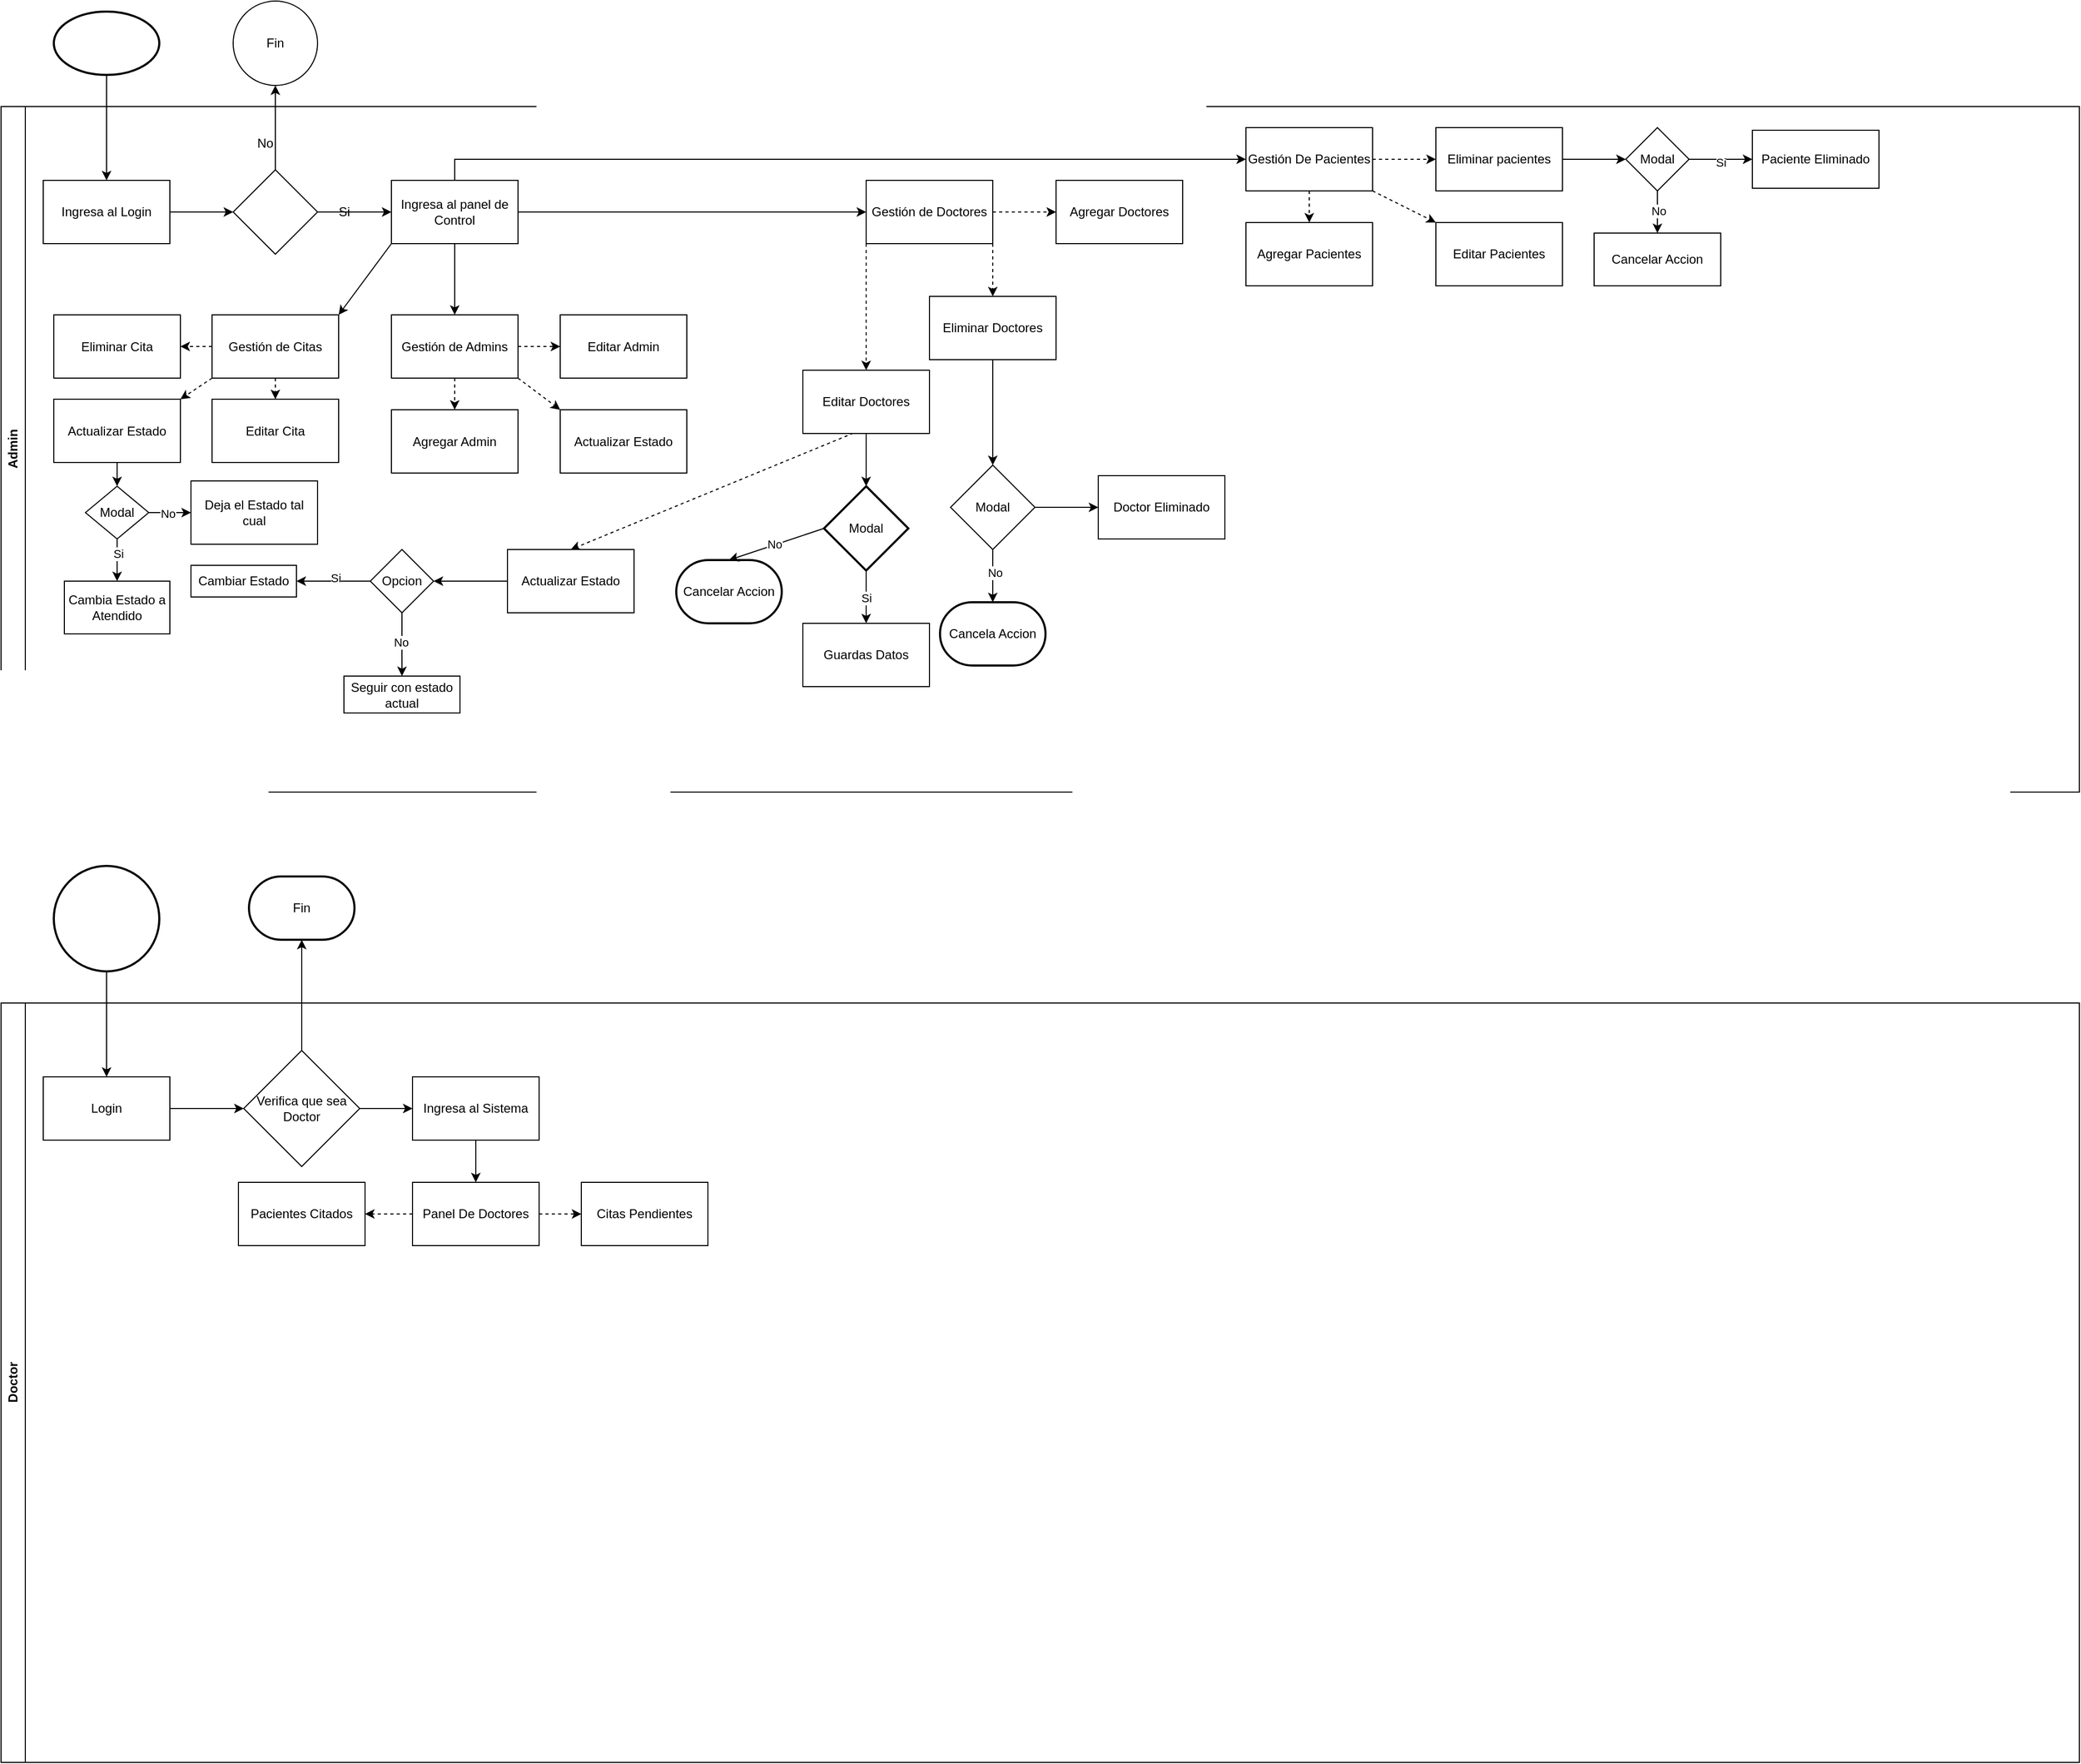 <mxfile version="24.8.8">
  <diagram id="C5RBs43oDa-KdzZeNtuy" name="Page-1">
    <mxGraphModel dx="1393" dy="728" grid="1" gridSize="10" guides="1" tooltips="1" connect="1" arrows="1" fold="1" page="1" pageScale="1" pageWidth="1600" pageHeight="900" math="0" shadow="0">
      <root>
        <mxCell id="WIyWlLk6GJQsqaUBKTNV-0" />
        <mxCell id="WIyWlLk6GJQsqaUBKTNV-1" parent="WIyWlLk6GJQsqaUBKTNV-0" />
        <mxCell id="ccXL9rLVVRJ975ft9sJH-2" style="edgeStyle=orthogonalEdgeStyle;rounded=0;orthogonalLoop=1;jettySize=auto;html=1;exitX=0.5;exitY=1;exitDx=0;exitDy=0;exitPerimeter=0;" edge="1" parent="WIyWlLk6GJQsqaUBKTNV-1" source="ccXL9rLVVRJ975ft9sJH-16" target="ccXL9rLVVRJ975ft9sJH-0">
          <mxGeometry relative="1" as="geometry">
            <mxPoint x="150" y="130" as="sourcePoint" />
          </mxGeometry>
        </mxCell>
        <mxCell id="ccXL9rLVVRJ975ft9sJH-7" style="edgeStyle=orthogonalEdgeStyle;rounded=0;orthogonalLoop=1;jettySize=auto;html=1;exitX=0.5;exitY=0;exitDx=0;exitDy=0;entryX=0.5;entryY=1;entryDx=0;entryDy=0;" edge="1" parent="WIyWlLk6GJQsqaUBKTNV-1" source="ccXL9rLVVRJ975ft9sJH-1" target="ccXL9rLVVRJ975ft9sJH-6">
          <mxGeometry relative="1" as="geometry" />
        </mxCell>
        <mxCell id="ccXL9rLVVRJ975ft9sJH-6" value="Fin" style="ellipse;whiteSpace=wrap;html=1;aspect=fixed;" vertex="1" parent="WIyWlLk6GJQsqaUBKTNV-1">
          <mxGeometry x="270" y="10" width="80" height="80" as="geometry" />
        </mxCell>
        <mxCell id="ccXL9rLVVRJ975ft9sJH-14" value="Admin" style="swimlane;horizontal=0;whiteSpace=wrap;html=1;" vertex="1" parent="WIyWlLk6GJQsqaUBKTNV-1">
          <mxGeometry x="50" y="110" width="1970" height="650" as="geometry" />
        </mxCell>
        <mxCell id="ccXL9rLVVRJ975ft9sJH-0" value="Ingresa al Login" style="rounded=0;whiteSpace=wrap;html=1;" vertex="1" parent="ccXL9rLVVRJ975ft9sJH-14">
          <mxGeometry x="40" y="70" width="120" height="60" as="geometry" />
        </mxCell>
        <mxCell id="ccXL9rLVVRJ975ft9sJH-9" style="edgeStyle=orthogonalEdgeStyle;rounded=0;orthogonalLoop=1;jettySize=auto;html=1;exitX=1;exitY=0.5;exitDx=0;exitDy=0;entryX=0;entryY=0.5;entryDx=0;entryDy=0;" edge="1" parent="ccXL9rLVVRJ975ft9sJH-14" source="ccXL9rLVVRJ975ft9sJH-1" target="ccXL9rLVVRJ975ft9sJH-8">
          <mxGeometry relative="1" as="geometry" />
        </mxCell>
        <mxCell id="ccXL9rLVVRJ975ft9sJH-1" value="" style="rhombus;whiteSpace=wrap;html=1;" vertex="1" parent="ccXL9rLVVRJ975ft9sJH-14">
          <mxGeometry x="220" y="60" width="80" height="80" as="geometry" />
        </mxCell>
        <mxCell id="ccXL9rLVVRJ975ft9sJH-3" value="No" style="text;html=1;align=center;verticalAlign=middle;resizable=0;points=[];autosize=1;strokeColor=none;fillColor=none;" vertex="1" parent="ccXL9rLVVRJ975ft9sJH-14">
          <mxGeometry x="230" y="20" width="40" height="30" as="geometry" />
        </mxCell>
        <mxCell id="ccXL9rLVVRJ975ft9sJH-5" style="edgeStyle=orthogonalEdgeStyle;rounded=0;orthogonalLoop=1;jettySize=auto;html=1;entryX=0;entryY=0.5;entryDx=0;entryDy=0;" edge="1" parent="ccXL9rLVVRJ975ft9sJH-14" source="ccXL9rLVVRJ975ft9sJH-0" target="ccXL9rLVVRJ975ft9sJH-1">
          <mxGeometry relative="1" as="geometry" />
        </mxCell>
        <mxCell id="ccXL9rLVVRJ975ft9sJH-19" style="rounded=0;orthogonalLoop=1;jettySize=auto;html=1;exitX=1;exitY=0.5;exitDx=0;exitDy=0;entryX=0;entryY=0.5;entryDx=0;entryDy=0;" edge="1" parent="ccXL9rLVVRJ975ft9sJH-14" source="ccXL9rLVVRJ975ft9sJH-8" target="ccXL9rLVVRJ975ft9sJH-18">
          <mxGeometry relative="1" as="geometry" />
        </mxCell>
        <mxCell id="ccXL9rLVVRJ975ft9sJH-23" style="rounded=0;orthogonalLoop=1;jettySize=auto;html=1;exitX=0.5;exitY=1;exitDx=0;exitDy=0;entryX=0.5;entryY=0;entryDx=0;entryDy=0;" edge="1" parent="ccXL9rLVVRJ975ft9sJH-14" source="ccXL9rLVVRJ975ft9sJH-8" target="ccXL9rLVVRJ975ft9sJH-21">
          <mxGeometry relative="1" as="geometry" />
        </mxCell>
        <mxCell id="ccXL9rLVVRJ975ft9sJH-24" style="rounded=0;orthogonalLoop=1;jettySize=auto;html=1;entryX=1;entryY=0;entryDx=0;entryDy=0;exitX=0;exitY=1;exitDx=0;exitDy=0;" edge="1" parent="ccXL9rLVVRJ975ft9sJH-14" source="ccXL9rLVVRJ975ft9sJH-8" target="ccXL9rLVVRJ975ft9sJH-22">
          <mxGeometry relative="1" as="geometry">
            <mxPoint x="420" y="205" as="sourcePoint" />
          </mxGeometry>
        </mxCell>
        <mxCell id="ccXL9rLVVRJ975ft9sJH-25" style="edgeStyle=orthogonalEdgeStyle;rounded=0;orthogonalLoop=1;jettySize=auto;html=1;exitX=0.5;exitY=0;exitDx=0;exitDy=0;entryX=0;entryY=0.5;entryDx=0;entryDy=0;" edge="1" parent="ccXL9rLVVRJ975ft9sJH-14" source="ccXL9rLVVRJ975ft9sJH-8" target="ccXL9rLVVRJ975ft9sJH-20">
          <mxGeometry relative="1" as="geometry" />
        </mxCell>
        <mxCell id="ccXL9rLVVRJ975ft9sJH-8" value="Ingresa al panel de Control" style="rounded=0;whiteSpace=wrap;html=1;" vertex="1" parent="ccXL9rLVVRJ975ft9sJH-14">
          <mxGeometry x="370" y="70" width="120" height="60" as="geometry" />
        </mxCell>
        <mxCell id="ccXL9rLVVRJ975ft9sJH-4" value="Si" style="text;html=1;align=center;verticalAlign=middle;resizable=0;points=[];autosize=1;strokeColor=none;fillColor=none;" vertex="1" parent="ccXL9rLVVRJ975ft9sJH-14">
          <mxGeometry x="310" y="85" width="30" height="30" as="geometry" />
        </mxCell>
        <mxCell id="ccXL9rLVVRJ975ft9sJH-55" style="rounded=0;orthogonalLoop=1;jettySize=auto;html=1;exitX=1;exitY=0.5;exitDx=0;exitDy=0;entryX=0;entryY=0.5;entryDx=0;entryDy=0;dashed=1;" edge="1" parent="ccXL9rLVVRJ975ft9sJH-14" source="ccXL9rLVVRJ975ft9sJH-18" target="ccXL9rLVVRJ975ft9sJH-54">
          <mxGeometry relative="1" as="geometry">
            <mxPoint x="780" y="175" as="sourcePoint" />
          </mxGeometry>
        </mxCell>
        <mxCell id="ccXL9rLVVRJ975ft9sJH-57" style="rounded=0;orthogonalLoop=1;jettySize=auto;html=1;exitX=0;exitY=1;exitDx=0;exitDy=0;entryX=0.5;entryY=0;entryDx=0;entryDy=0;dashed=1;" edge="1" parent="ccXL9rLVVRJ975ft9sJH-14" source="ccXL9rLVVRJ975ft9sJH-18" target="ccXL9rLVVRJ975ft9sJH-56">
          <mxGeometry relative="1" as="geometry">
            <mxPoint x="780" y="205" as="sourcePoint" />
          </mxGeometry>
        </mxCell>
        <mxCell id="ccXL9rLVVRJ975ft9sJH-59" style="rounded=0;orthogonalLoop=1;jettySize=auto;html=1;exitX=1;exitY=1;exitDx=0;exitDy=0;entryX=0.5;entryY=0;entryDx=0;entryDy=0;dashed=1;" edge="1" parent="ccXL9rLVVRJ975ft9sJH-14" source="ccXL9rLVVRJ975ft9sJH-18" target="ccXL9rLVVRJ975ft9sJH-58">
          <mxGeometry relative="1" as="geometry">
            <mxPoint x="780" y="190" as="sourcePoint" />
          </mxGeometry>
        </mxCell>
        <mxCell id="ccXL9rLVVRJ975ft9sJH-78" style="rounded=0;orthogonalLoop=1;jettySize=auto;html=1;exitX=1;exitY=0.5;exitDx=0;exitDy=0;entryX=0.5;entryY=0;entryDx=0;entryDy=0;dashed=1;" edge="1" parent="ccXL9rLVVRJ975ft9sJH-14" source="ccXL9rLVVRJ975ft9sJH-56" target="ccXL9rLVVRJ975ft9sJH-77">
          <mxGeometry relative="1" as="geometry" />
        </mxCell>
        <mxCell id="ccXL9rLVVRJ975ft9sJH-18" value="Gestión de Doctores" style="rounded=0;whiteSpace=wrap;html=1;" vertex="1" parent="ccXL9rLVVRJ975ft9sJH-14">
          <mxGeometry x="820" y="70" width="120" height="60" as="geometry" />
        </mxCell>
        <mxCell id="ccXL9rLVVRJ975ft9sJH-32" style="edgeStyle=orthogonalEdgeStyle;rounded=0;orthogonalLoop=1;jettySize=auto;html=1;exitX=1;exitY=0.5;exitDx=0;exitDy=0;entryX=0;entryY=0.5;entryDx=0;entryDy=0;dashed=1;" edge="1" parent="ccXL9rLVVRJ975ft9sJH-14" source="ccXL9rLVVRJ975ft9sJH-20" target="ccXL9rLVVRJ975ft9sJH-31">
          <mxGeometry relative="1" as="geometry" />
        </mxCell>
        <mxCell id="ccXL9rLVVRJ975ft9sJH-51" style="rounded=0;orthogonalLoop=1;jettySize=auto;html=1;exitX=0.5;exitY=1;exitDx=0;exitDy=0;entryX=0.5;entryY=0;entryDx=0;entryDy=0;dashed=1;" edge="1" parent="ccXL9rLVVRJ975ft9sJH-14" source="ccXL9rLVVRJ975ft9sJH-20" target="ccXL9rLVVRJ975ft9sJH-33">
          <mxGeometry relative="1" as="geometry" />
        </mxCell>
        <mxCell id="ccXL9rLVVRJ975ft9sJH-53" style="rounded=0;orthogonalLoop=1;jettySize=auto;html=1;exitX=1;exitY=1;exitDx=0;exitDy=0;entryX=0;entryY=0;entryDx=0;entryDy=0;dashed=1;" edge="1" parent="ccXL9rLVVRJ975ft9sJH-14" source="ccXL9rLVVRJ975ft9sJH-20" target="ccXL9rLVVRJ975ft9sJH-52">
          <mxGeometry relative="1" as="geometry" />
        </mxCell>
        <mxCell id="ccXL9rLVVRJ975ft9sJH-20" value="Gestión De Pacientes" style="rounded=0;whiteSpace=wrap;html=1;" vertex="1" parent="ccXL9rLVVRJ975ft9sJH-14">
          <mxGeometry x="1180" y="20" width="120" height="60" as="geometry" />
        </mxCell>
        <mxCell id="ccXL9rLVVRJ975ft9sJH-43" style="edgeStyle=orthogonalEdgeStyle;rounded=0;orthogonalLoop=1;jettySize=auto;html=1;exitX=0.5;exitY=1;exitDx=0;exitDy=0;entryX=0.5;entryY=0;entryDx=0;entryDy=0;dashed=1;" edge="1" parent="ccXL9rLVVRJ975ft9sJH-14" source="ccXL9rLVVRJ975ft9sJH-21" target="ccXL9rLVVRJ975ft9sJH-42">
          <mxGeometry relative="1" as="geometry" />
        </mxCell>
        <mxCell id="ccXL9rLVVRJ975ft9sJH-47" style="edgeStyle=orthogonalEdgeStyle;rounded=0;orthogonalLoop=1;jettySize=auto;html=1;exitX=1;exitY=0.5;exitDx=0;exitDy=0;entryX=0;entryY=0.5;entryDx=0;entryDy=0;dashed=1;" edge="1" parent="ccXL9rLVVRJ975ft9sJH-14" source="ccXL9rLVVRJ975ft9sJH-21" target="ccXL9rLVVRJ975ft9sJH-46">
          <mxGeometry relative="1" as="geometry" />
        </mxCell>
        <mxCell id="ccXL9rLVVRJ975ft9sJH-50" style="rounded=0;orthogonalLoop=1;jettySize=auto;html=1;exitX=1;exitY=1;exitDx=0;exitDy=0;entryX=0;entryY=0;entryDx=0;entryDy=0;dashed=1;" edge="1" parent="ccXL9rLVVRJ975ft9sJH-14" source="ccXL9rLVVRJ975ft9sJH-21" target="ccXL9rLVVRJ975ft9sJH-44">
          <mxGeometry relative="1" as="geometry" />
        </mxCell>
        <mxCell id="ccXL9rLVVRJ975ft9sJH-21" value="Gestión de Admins" style="rounded=0;whiteSpace=wrap;html=1;" vertex="1" parent="ccXL9rLVVRJ975ft9sJH-14">
          <mxGeometry x="370" y="197.5" width="120" height="60" as="geometry" />
        </mxCell>
        <mxCell id="ccXL9rLVVRJ975ft9sJH-37" style="rounded=0;orthogonalLoop=1;jettySize=auto;html=1;exitX=0;exitY=1;exitDx=0;exitDy=0;entryX=1;entryY=0;entryDx=0;entryDy=0;dashed=1;" edge="1" parent="ccXL9rLVVRJ975ft9sJH-14" source="ccXL9rLVVRJ975ft9sJH-22" target="ccXL9rLVVRJ975ft9sJH-36">
          <mxGeometry relative="1" as="geometry" />
        </mxCell>
        <mxCell id="ccXL9rLVVRJ975ft9sJH-39" style="edgeStyle=orthogonalEdgeStyle;rounded=0;orthogonalLoop=1;jettySize=auto;html=1;exitX=0.5;exitY=1;exitDx=0;exitDy=0;entryX=0.5;entryY=0;entryDx=0;entryDy=0;dashed=1;" edge="1" parent="ccXL9rLVVRJ975ft9sJH-14" source="ccXL9rLVVRJ975ft9sJH-22" target="ccXL9rLVVRJ975ft9sJH-38">
          <mxGeometry relative="1" as="geometry" />
        </mxCell>
        <mxCell id="ccXL9rLVVRJ975ft9sJH-41" style="rounded=0;orthogonalLoop=1;jettySize=auto;html=1;exitX=0;exitY=0.5;exitDx=0;exitDy=0;entryX=1;entryY=0.5;entryDx=0;entryDy=0;dashed=1;" edge="1" parent="ccXL9rLVVRJ975ft9sJH-14" source="ccXL9rLVVRJ975ft9sJH-22" target="ccXL9rLVVRJ975ft9sJH-40">
          <mxGeometry relative="1" as="geometry" />
        </mxCell>
        <mxCell id="ccXL9rLVVRJ975ft9sJH-22" value="Gestión de Citas" style="rounded=0;whiteSpace=wrap;html=1;" vertex="1" parent="ccXL9rLVVRJ975ft9sJH-14">
          <mxGeometry x="200" y="197.5" width="120" height="60" as="geometry" />
        </mxCell>
        <mxCell id="ccXL9rLVVRJ975ft9sJH-91" style="edgeStyle=orthogonalEdgeStyle;rounded=0;orthogonalLoop=1;jettySize=auto;html=1;exitX=1;exitY=0.5;exitDx=0;exitDy=0;entryX=0;entryY=0.5;entryDx=0;entryDy=0;" edge="1" parent="ccXL9rLVVRJ975ft9sJH-14" source="ccXL9rLVVRJ975ft9sJH-31" target="ccXL9rLVVRJ975ft9sJH-90">
          <mxGeometry relative="1" as="geometry" />
        </mxCell>
        <mxCell id="ccXL9rLVVRJ975ft9sJH-31" value="Eliminar pacientes" style="rounded=0;whiteSpace=wrap;html=1;" vertex="1" parent="ccXL9rLVVRJ975ft9sJH-14">
          <mxGeometry x="1360" y="20" width="120" height="60" as="geometry" />
        </mxCell>
        <mxCell id="ccXL9rLVVRJ975ft9sJH-33" value="Agregar Pacientes" style="rounded=0;whiteSpace=wrap;html=1;" vertex="1" parent="ccXL9rLVVRJ975ft9sJH-14">
          <mxGeometry x="1180" y="110" width="120" height="60" as="geometry" />
        </mxCell>
        <mxCell id="ccXL9rLVVRJ975ft9sJH-100" style="edgeStyle=orthogonalEdgeStyle;rounded=0;orthogonalLoop=1;jettySize=auto;html=1;exitX=0.5;exitY=1;exitDx=0;exitDy=0;entryX=0.5;entryY=0;entryDx=0;entryDy=0;" edge="1" parent="ccXL9rLVVRJ975ft9sJH-14" source="ccXL9rLVVRJ975ft9sJH-36" target="ccXL9rLVVRJ975ft9sJH-99">
          <mxGeometry relative="1" as="geometry" />
        </mxCell>
        <mxCell id="ccXL9rLVVRJ975ft9sJH-36" value="Actualizar Estado" style="rounded=0;whiteSpace=wrap;html=1;" vertex="1" parent="ccXL9rLVVRJ975ft9sJH-14">
          <mxGeometry x="50" y="277.5" width="120" height="60" as="geometry" />
        </mxCell>
        <mxCell id="ccXL9rLVVRJ975ft9sJH-38" value="Editar Cita" style="rounded=0;whiteSpace=wrap;html=1;" vertex="1" parent="ccXL9rLVVRJ975ft9sJH-14">
          <mxGeometry x="200" y="277.5" width="120" height="60" as="geometry" />
        </mxCell>
        <mxCell id="ccXL9rLVVRJ975ft9sJH-40" value="Eliminar Cita" style="rounded=0;whiteSpace=wrap;html=1;" vertex="1" parent="ccXL9rLVVRJ975ft9sJH-14">
          <mxGeometry x="50" y="197.5" width="120" height="60" as="geometry" />
        </mxCell>
        <mxCell id="ccXL9rLVVRJ975ft9sJH-42" value="Agregar Admin" style="rounded=0;whiteSpace=wrap;html=1;" vertex="1" parent="ccXL9rLVVRJ975ft9sJH-14">
          <mxGeometry x="370" y="287.5" width="120" height="60" as="geometry" />
        </mxCell>
        <mxCell id="ccXL9rLVVRJ975ft9sJH-44" value="Actualizar Estado" style="rounded=0;whiteSpace=wrap;html=1;" vertex="1" parent="ccXL9rLVVRJ975ft9sJH-14">
          <mxGeometry x="530" y="287.5" width="120" height="60" as="geometry" />
        </mxCell>
        <mxCell id="ccXL9rLVVRJ975ft9sJH-46" value="Editar Admin" style="rounded=0;whiteSpace=wrap;html=1;" vertex="1" parent="ccXL9rLVVRJ975ft9sJH-14">
          <mxGeometry x="530" y="197.5" width="120" height="60" as="geometry" />
        </mxCell>
        <mxCell id="ccXL9rLVVRJ975ft9sJH-52" value="Editar Pacientes" style="rounded=0;whiteSpace=wrap;html=1;" vertex="1" parent="ccXL9rLVVRJ975ft9sJH-14">
          <mxGeometry x="1360" y="110" width="120" height="60" as="geometry" />
        </mxCell>
        <mxCell id="ccXL9rLVVRJ975ft9sJH-54" value="Agregar Doctores" style="rounded=0;whiteSpace=wrap;html=1;" vertex="1" parent="ccXL9rLVVRJ975ft9sJH-14">
          <mxGeometry x="1000" y="70" width="120" height="60" as="geometry" />
        </mxCell>
        <mxCell id="ccXL9rLVVRJ975ft9sJH-56" value="Editar Doctores" style="rounded=0;whiteSpace=wrap;html=1;" vertex="1" parent="ccXL9rLVVRJ975ft9sJH-14">
          <mxGeometry x="760" y="250" width="120" height="60" as="geometry" />
        </mxCell>
        <mxCell id="ccXL9rLVVRJ975ft9sJH-61" style="rounded=0;orthogonalLoop=1;jettySize=auto;html=1;exitX=0.5;exitY=1;exitDx=0;exitDy=0;" edge="1" parent="ccXL9rLVVRJ975ft9sJH-14" source="ccXL9rLVVRJ975ft9sJH-58" target="ccXL9rLVVRJ975ft9sJH-60">
          <mxGeometry relative="1" as="geometry" />
        </mxCell>
        <mxCell id="ccXL9rLVVRJ975ft9sJH-58" value="Eliminar Doctores" style="rounded=0;whiteSpace=wrap;html=1;" vertex="1" parent="ccXL9rLVVRJ975ft9sJH-14">
          <mxGeometry x="880" y="180" width="120" height="60" as="geometry" />
        </mxCell>
        <mxCell id="ccXL9rLVVRJ975ft9sJH-63" style="rounded=0;orthogonalLoop=1;jettySize=auto;html=1;exitX=1;exitY=0.5;exitDx=0;exitDy=0;entryX=0;entryY=0.5;entryDx=0;entryDy=0;" edge="1" parent="ccXL9rLVVRJ975ft9sJH-14" source="ccXL9rLVVRJ975ft9sJH-60" target="ccXL9rLVVRJ975ft9sJH-62">
          <mxGeometry relative="1" as="geometry" />
        </mxCell>
        <mxCell id="ccXL9rLVVRJ975ft9sJH-60" value="Modal" style="rhombus;whiteSpace=wrap;html=1;" vertex="1" parent="ccXL9rLVVRJ975ft9sJH-14">
          <mxGeometry x="900" y="340" width="80" height="80" as="geometry" />
        </mxCell>
        <mxCell id="ccXL9rLVVRJ975ft9sJH-62" value="Doctor Eliminado" style="rounded=0;whiteSpace=wrap;html=1;" vertex="1" parent="ccXL9rLVVRJ975ft9sJH-14">
          <mxGeometry x="1040" y="350" width="120" height="60" as="geometry" />
        </mxCell>
        <mxCell id="ccXL9rLVVRJ975ft9sJH-65" value="Cancela Accion" style="strokeWidth=2;html=1;shape=mxgraph.flowchart.terminator;whiteSpace=wrap;" vertex="1" parent="ccXL9rLVVRJ975ft9sJH-14">
          <mxGeometry x="890" y="470" width="100" height="60" as="geometry" />
        </mxCell>
        <mxCell id="ccXL9rLVVRJ975ft9sJH-66" style="edgeStyle=orthogonalEdgeStyle;rounded=0;orthogonalLoop=1;jettySize=auto;html=1;exitX=0.5;exitY=1;exitDx=0;exitDy=0;entryX=0.5;entryY=0;entryDx=0;entryDy=0;entryPerimeter=0;" edge="1" parent="ccXL9rLVVRJ975ft9sJH-14" source="ccXL9rLVVRJ975ft9sJH-60" target="ccXL9rLVVRJ975ft9sJH-65">
          <mxGeometry relative="1" as="geometry" />
        </mxCell>
        <mxCell id="ccXL9rLVVRJ975ft9sJH-67" value="No" style="edgeLabel;html=1;align=center;verticalAlign=middle;resizable=0;points=[];" vertex="1" connectable="0" parent="ccXL9rLVVRJ975ft9sJH-66">
          <mxGeometry x="-0.118" y="2" relative="1" as="geometry">
            <mxPoint as="offset" />
          </mxGeometry>
        </mxCell>
        <mxCell id="ccXL9rLVVRJ975ft9sJH-71" style="rounded=0;orthogonalLoop=1;jettySize=auto;html=1;exitX=0.5;exitY=1;exitDx=0;exitDy=0;exitPerimeter=0;" edge="1" parent="ccXL9rLVVRJ975ft9sJH-14" source="ccXL9rLVVRJ975ft9sJH-68" target="ccXL9rLVVRJ975ft9sJH-70">
          <mxGeometry relative="1" as="geometry" />
        </mxCell>
        <mxCell id="ccXL9rLVVRJ975ft9sJH-72" value="Si" style="edgeLabel;html=1;align=center;verticalAlign=middle;resizable=0;points=[];" vertex="1" connectable="0" parent="ccXL9rLVVRJ975ft9sJH-71">
          <mxGeometry x="0.015" relative="1" as="geometry">
            <mxPoint as="offset" />
          </mxGeometry>
        </mxCell>
        <mxCell id="ccXL9rLVVRJ975ft9sJH-68" value="Modal" style="strokeWidth=2;html=1;shape=mxgraph.flowchart.decision;whiteSpace=wrap;" vertex="1" parent="ccXL9rLVVRJ975ft9sJH-14">
          <mxGeometry x="780" y="360" width="80" height="80" as="geometry" />
        </mxCell>
        <mxCell id="ccXL9rLVVRJ975ft9sJH-69" style="rounded=0;orthogonalLoop=1;jettySize=auto;html=1;exitX=0.5;exitY=1;exitDx=0;exitDy=0;entryX=0.5;entryY=0;entryDx=0;entryDy=0;entryPerimeter=0;" edge="1" parent="ccXL9rLVVRJ975ft9sJH-14" source="ccXL9rLVVRJ975ft9sJH-56" target="ccXL9rLVVRJ975ft9sJH-68">
          <mxGeometry relative="1" as="geometry" />
        </mxCell>
        <mxCell id="ccXL9rLVVRJ975ft9sJH-70" value="Guardas Datos" style="rounded=0;whiteSpace=wrap;html=1;" vertex="1" parent="ccXL9rLVVRJ975ft9sJH-14">
          <mxGeometry x="760" y="490" width="120" height="60" as="geometry" />
        </mxCell>
        <mxCell id="ccXL9rLVVRJ975ft9sJH-74" value="Cancelar Accion" style="strokeWidth=2;html=1;shape=mxgraph.flowchart.terminator;whiteSpace=wrap;" vertex="1" parent="ccXL9rLVVRJ975ft9sJH-14">
          <mxGeometry x="640" y="430" width="100" height="60" as="geometry" />
        </mxCell>
        <mxCell id="ccXL9rLVVRJ975ft9sJH-75" style="rounded=0;orthogonalLoop=1;jettySize=auto;html=1;exitX=0;exitY=0.5;exitDx=0;exitDy=0;exitPerimeter=0;entryX=0.5;entryY=0;entryDx=0;entryDy=0;entryPerimeter=0;" edge="1" parent="ccXL9rLVVRJ975ft9sJH-14" source="ccXL9rLVVRJ975ft9sJH-68" target="ccXL9rLVVRJ975ft9sJH-74">
          <mxGeometry relative="1" as="geometry" />
        </mxCell>
        <mxCell id="ccXL9rLVVRJ975ft9sJH-76" value="No" style="edgeLabel;html=1;align=center;verticalAlign=middle;resizable=0;points=[];" vertex="1" connectable="0" parent="ccXL9rLVVRJ975ft9sJH-75">
          <mxGeometry x="0.036" y="-1" relative="1" as="geometry">
            <mxPoint as="offset" />
          </mxGeometry>
        </mxCell>
        <mxCell id="ccXL9rLVVRJ975ft9sJH-80" style="rounded=0;orthogonalLoop=1;jettySize=auto;html=1;exitX=0;exitY=0.5;exitDx=0;exitDy=0;entryX=1;entryY=0.5;entryDx=0;entryDy=0;" edge="1" parent="ccXL9rLVVRJ975ft9sJH-14" source="ccXL9rLVVRJ975ft9sJH-77" target="ccXL9rLVVRJ975ft9sJH-79">
          <mxGeometry relative="1" as="geometry" />
        </mxCell>
        <mxCell id="ccXL9rLVVRJ975ft9sJH-77" value="Actualizar Estado" style="rounded=0;whiteSpace=wrap;html=1;" vertex="1" parent="ccXL9rLVVRJ975ft9sJH-14">
          <mxGeometry x="480" y="420" width="120" height="60" as="geometry" />
        </mxCell>
        <mxCell id="ccXL9rLVVRJ975ft9sJH-82" style="rounded=0;orthogonalLoop=1;jettySize=auto;html=1;exitX=0;exitY=0.5;exitDx=0;exitDy=0;entryX=1;entryY=0.5;entryDx=0;entryDy=0;" edge="1" parent="ccXL9rLVVRJ975ft9sJH-14" source="ccXL9rLVVRJ975ft9sJH-79" target="ccXL9rLVVRJ975ft9sJH-81">
          <mxGeometry relative="1" as="geometry" />
        </mxCell>
        <mxCell id="ccXL9rLVVRJ975ft9sJH-83" value="Si" style="edgeLabel;html=1;align=center;verticalAlign=middle;resizable=0;points=[];" vertex="1" connectable="0" parent="ccXL9rLVVRJ975ft9sJH-82">
          <mxGeometry x="-0.05" y="-3" relative="1" as="geometry">
            <mxPoint as="offset" />
          </mxGeometry>
        </mxCell>
        <mxCell id="ccXL9rLVVRJ975ft9sJH-85" style="rounded=0;orthogonalLoop=1;jettySize=auto;html=1;exitX=0.5;exitY=1;exitDx=0;exitDy=0;entryX=0.5;entryY=0;entryDx=0;entryDy=0;" edge="1" parent="ccXL9rLVVRJ975ft9sJH-14" source="ccXL9rLVVRJ975ft9sJH-79" target="ccXL9rLVVRJ975ft9sJH-84">
          <mxGeometry relative="1" as="geometry" />
        </mxCell>
        <mxCell id="ccXL9rLVVRJ975ft9sJH-86" value="No" style="edgeLabel;html=1;align=center;verticalAlign=middle;resizable=0;points=[];" vertex="1" connectable="0" parent="ccXL9rLVVRJ975ft9sJH-85">
          <mxGeometry x="-0.067" y="-1" relative="1" as="geometry">
            <mxPoint as="offset" />
          </mxGeometry>
        </mxCell>
        <mxCell id="ccXL9rLVVRJ975ft9sJH-79" value="Opcion" style="rhombus;whiteSpace=wrap;html=1;" vertex="1" parent="ccXL9rLVVRJ975ft9sJH-14">
          <mxGeometry x="350" y="420" width="60" height="60" as="geometry" />
        </mxCell>
        <mxCell id="ccXL9rLVVRJ975ft9sJH-81" value="Cambiar Estado" style="rounded=0;whiteSpace=wrap;html=1;" vertex="1" parent="ccXL9rLVVRJ975ft9sJH-14">
          <mxGeometry x="180" y="435" width="100" height="30" as="geometry" />
        </mxCell>
        <mxCell id="ccXL9rLVVRJ975ft9sJH-84" value="Seguir con estado actual" style="rounded=0;whiteSpace=wrap;html=1;" vertex="1" parent="ccXL9rLVVRJ975ft9sJH-14">
          <mxGeometry x="325" y="540" width="110" height="35" as="geometry" />
        </mxCell>
        <mxCell id="ccXL9rLVVRJ975ft9sJH-93" style="rounded=0;orthogonalLoop=1;jettySize=auto;html=1;exitX=1;exitY=0.5;exitDx=0;exitDy=0;entryX=0;entryY=0.5;entryDx=0;entryDy=0;" edge="1" parent="ccXL9rLVVRJ975ft9sJH-14" source="ccXL9rLVVRJ975ft9sJH-90" target="ccXL9rLVVRJ975ft9sJH-92">
          <mxGeometry relative="1" as="geometry" />
        </mxCell>
        <mxCell id="ccXL9rLVVRJ975ft9sJH-94" value="Si" style="edgeLabel;html=1;align=center;verticalAlign=middle;resizable=0;points=[];" vertex="1" connectable="0" parent="ccXL9rLVVRJ975ft9sJH-93">
          <mxGeometry x="0.025" y="-3" relative="1" as="geometry">
            <mxPoint x="-1" as="offset" />
          </mxGeometry>
        </mxCell>
        <mxCell id="ccXL9rLVVRJ975ft9sJH-96" style="rounded=0;orthogonalLoop=1;jettySize=auto;html=1;exitX=0.5;exitY=1;exitDx=0;exitDy=0;entryX=0.5;entryY=0;entryDx=0;entryDy=0;" edge="1" parent="ccXL9rLVVRJ975ft9sJH-14" source="ccXL9rLVVRJ975ft9sJH-90" target="ccXL9rLVVRJ975ft9sJH-95">
          <mxGeometry relative="1" as="geometry" />
        </mxCell>
        <mxCell id="ccXL9rLVVRJ975ft9sJH-97" value="No" style="edgeLabel;html=1;align=center;verticalAlign=middle;resizable=0;points=[];" vertex="1" connectable="0" parent="ccXL9rLVVRJ975ft9sJH-96">
          <mxGeometry x="-0.08" y="2" relative="1" as="geometry">
            <mxPoint x="-1" as="offset" />
          </mxGeometry>
        </mxCell>
        <mxCell id="ccXL9rLVVRJ975ft9sJH-90" value="Modal" style="rhombus;whiteSpace=wrap;html=1;" vertex="1" parent="ccXL9rLVVRJ975ft9sJH-14">
          <mxGeometry x="1540" y="20" width="60" height="60" as="geometry" />
        </mxCell>
        <mxCell id="ccXL9rLVVRJ975ft9sJH-92" value="Paciente Eliminado" style="rounded=0;whiteSpace=wrap;html=1;" vertex="1" parent="ccXL9rLVVRJ975ft9sJH-14">
          <mxGeometry x="1660" y="22.5" width="120" height="55" as="geometry" />
        </mxCell>
        <mxCell id="ccXL9rLVVRJ975ft9sJH-95" value="Cancelar Accion" style="rounded=0;whiteSpace=wrap;html=1;" vertex="1" parent="ccXL9rLVVRJ975ft9sJH-14">
          <mxGeometry x="1510" y="120" width="120" height="50" as="geometry" />
        </mxCell>
        <mxCell id="ccXL9rLVVRJ975ft9sJH-98" value="Cambia Estado a Atendido" style="rounded=0;whiteSpace=wrap;html=1;" vertex="1" parent="ccXL9rLVVRJ975ft9sJH-14">
          <mxGeometry x="60" y="450" width="100" height="50" as="geometry" />
        </mxCell>
        <mxCell id="ccXL9rLVVRJ975ft9sJH-101" style="rounded=0;orthogonalLoop=1;jettySize=auto;html=1;exitX=0.5;exitY=1;exitDx=0;exitDy=0;entryX=0.5;entryY=0;entryDx=0;entryDy=0;" edge="1" parent="ccXL9rLVVRJ975ft9sJH-14" source="ccXL9rLVVRJ975ft9sJH-99" target="ccXL9rLVVRJ975ft9sJH-98">
          <mxGeometry relative="1" as="geometry" />
        </mxCell>
        <mxCell id="ccXL9rLVVRJ975ft9sJH-102" value="Si" style="edgeLabel;html=1;align=center;verticalAlign=middle;resizable=0;points=[];" vertex="1" connectable="0" parent="ccXL9rLVVRJ975ft9sJH-101">
          <mxGeometry x="-0.283" y="1" relative="1" as="geometry">
            <mxPoint y="-1" as="offset" />
          </mxGeometry>
        </mxCell>
        <mxCell id="ccXL9rLVVRJ975ft9sJH-104" style="rounded=0;orthogonalLoop=1;jettySize=auto;html=1;exitX=1;exitY=0.5;exitDx=0;exitDy=0;entryX=0;entryY=0.5;entryDx=0;entryDy=0;" edge="1" parent="ccXL9rLVVRJ975ft9sJH-14" source="ccXL9rLVVRJ975ft9sJH-99" target="ccXL9rLVVRJ975ft9sJH-103">
          <mxGeometry relative="1" as="geometry" />
        </mxCell>
        <mxCell id="ccXL9rLVVRJ975ft9sJH-105" value="No" style="edgeLabel;html=1;align=center;verticalAlign=middle;resizable=0;points=[];" vertex="1" connectable="0" parent="ccXL9rLVVRJ975ft9sJH-104">
          <mxGeometry x="-0.087" y="-1" relative="1" as="geometry">
            <mxPoint x="-1" as="offset" />
          </mxGeometry>
        </mxCell>
        <mxCell id="ccXL9rLVVRJ975ft9sJH-99" value="Modal" style="rhombus;whiteSpace=wrap;html=1;" vertex="1" parent="ccXL9rLVVRJ975ft9sJH-14">
          <mxGeometry x="80" y="360" width="60" height="50" as="geometry" />
        </mxCell>
        <mxCell id="ccXL9rLVVRJ975ft9sJH-103" value="Deja el Estado tal cual" style="rounded=0;whiteSpace=wrap;html=1;" vertex="1" parent="ccXL9rLVVRJ975ft9sJH-14">
          <mxGeometry x="180" y="355" width="120" height="60" as="geometry" />
        </mxCell>
        <mxCell id="ccXL9rLVVRJ975ft9sJH-16" value="" style="strokeWidth=2;html=1;shape=mxgraph.flowchart.start_1;whiteSpace=wrap;" vertex="1" parent="WIyWlLk6GJQsqaUBKTNV-1">
          <mxGeometry x="100" y="20" width="100" height="60" as="geometry" />
        </mxCell>
        <mxCell id="ccXL9rLVVRJ975ft9sJH-87" value="Doctor" style="swimlane;horizontal=0;whiteSpace=wrap;html=1;" vertex="1" parent="WIyWlLk6GJQsqaUBKTNV-1">
          <mxGeometry x="50" y="960" width="1970" height="720" as="geometry" />
        </mxCell>
        <mxCell id="ccXL9rLVVRJ975ft9sJH-111" style="edgeStyle=orthogonalEdgeStyle;rounded=0;orthogonalLoop=1;jettySize=auto;html=1;exitX=1;exitY=0.5;exitDx=0;exitDy=0;entryX=0;entryY=0.5;entryDx=0;entryDy=0;" edge="1" parent="ccXL9rLVVRJ975ft9sJH-87" source="ccXL9rLVVRJ975ft9sJH-107" target="ccXL9rLVVRJ975ft9sJH-110">
          <mxGeometry relative="1" as="geometry" />
        </mxCell>
        <mxCell id="ccXL9rLVVRJ975ft9sJH-107" value="Login" style="rounded=0;whiteSpace=wrap;html=1;" vertex="1" parent="ccXL9rLVVRJ975ft9sJH-87">
          <mxGeometry x="40" y="70" width="120" height="60" as="geometry" />
        </mxCell>
        <mxCell id="ccXL9rLVVRJ975ft9sJH-113" style="edgeStyle=orthogonalEdgeStyle;rounded=0;orthogonalLoop=1;jettySize=auto;html=1;exitX=1;exitY=0.5;exitDx=0;exitDy=0;entryX=0;entryY=0.5;entryDx=0;entryDy=0;" edge="1" parent="ccXL9rLVVRJ975ft9sJH-87" source="ccXL9rLVVRJ975ft9sJH-110" target="ccXL9rLVVRJ975ft9sJH-112">
          <mxGeometry relative="1" as="geometry" />
        </mxCell>
        <mxCell id="ccXL9rLVVRJ975ft9sJH-110" value="Verifica que sea Doctor" style="rhombus;whiteSpace=wrap;html=1;" vertex="1" parent="ccXL9rLVVRJ975ft9sJH-87">
          <mxGeometry x="230" y="45" width="110" height="110" as="geometry" />
        </mxCell>
        <mxCell id="ccXL9rLVVRJ975ft9sJH-118" style="edgeStyle=orthogonalEdgeStyle;rounded=0;orthogonalLoop=1;jettySize=auto;html=1;exitX=0.5;exitY=1;exitDx=0;exitDy=0;entryX=0.5;entryY=0;entryDx=0;entryDy=0;" edge="1" parent="ccXL9rLVVRJ975ft9sJH-87" source="ccXL9rLVVRJ975ft9sJH-112" target="ccXL9rLVVRJ975ft9sJH-117">
          <mxGeometry relative="1" as="geometry" />
        </mxCell>
        <mxCell id="ccXL9rLVVRJ975ft9sJH-112" value="Ingresa al Sistema" style="rounded=0;whiteSpace=wrap;html=1;" vertex="1" parent="ccXL9rLVVRJ975ft9sJH-87">
          <mxGeometry x="390" y="70" width="120" height="60" as="geometry" />
        </mxCell>
        <mxCell id="ccXL9rLVVRJ975ft9sJH-120" style="rounded=0;orthogonalLoop=1;jettySize=auto;html=1;exitX=0;exitY=0.5;exitDx=0;exitDy=0;entryX=1;entryY=0.5;entryDx=0;entryDy=0;dashed=1;" edge="1" parent="ccXL9rLVVRJ975ft9sJH-87" source="ccXL9rLVVRJ975ft9sJH-117" target="ccXL9rLVVRJ975ft9sJH-119">
          <mxGeometry relative="1" as="geometry" />
        </mxCell>
        <mxCell id="ccXL9rLVVRJ975ft9sJH-122" style="rounded=0;orthogonalLoop=1;jettySize=auto;html=1;exitX=1;exitY=0.5;exitDx=0;exitDy=0;entryX=0;entryY=0.5;entryDx=0;entryDy=0;dashed=1;" edge="1" parent="ccXL9rLVVRJ975ft9sJH-87" source="ccXL9rLVVRJ975ft9sJH-117" target="ccXL9rLVVRJ975ft9sJH-121">
          <mxGeometry relative="1" as="geometry" />
        </mxCell>
        <mxCell id="ccXL9rLVVRJ975ft9sJH-117" value="Panel De Doctores" style="rounded=0;whiteSpace=wrap;html=1;" vertex="1" parent="ccXL9rLVVRJ975ft9sJH-87">
          <mxGeometry x="390" y="170" width="120" height="60" as="geometry" />
        </mxCell>
        <mxCell id="ccXL9rLVVRJ975ft9sJH-119" value="Pacientes Citados" style="rounded=0;whiteSpace=wrap;html=1;" vertex="1" parent="ccXL9rLVVRJ975ft9sJH-87">
          <mxGeometry x="225" y="170" width="120" height="60" as="geometry" />
        </mxCell>
        <mxCell id="ccXL9rLVVRJ975ft9sJH-121" value="Citas Pendientes" style="rounded=0;whiteSpace=wrap;html=1;" vertex="1" parent="ccXL9rLVVRJ975ft9sJH-87">
          <mxGeometry x="550" y="170" width="120" height="60" as="geometry" />
        </mxCell>
        <mxCell id="ccXL9rLVVRJ975ft9sJH-108" style="rounded=0;orthogonalLoop=1;jettySize=auto;html=1;exitX=0.5;exitY=1;exitDx=0;exitDy=0;exitPerimeter=0;entryX=0.5;entryY=0;entryDx=0;entryDy=0;" edge="1" parent="WIyWlLk6GJQsqaUBKTNV-1" source="ccXL9rLVVRJ975ft9sJH-106" target="ccXL9rLVVRJ975ft9sJH-107">
          <mxGeometry relative="1" as="geometry" />
        </mxCell>
        <mxCell id="ccXL9rLVVRJ975ft9sJH-106" value="" style="strokeWidth=2;html=1;shape=mxgraph.flowchart.start_2;whiteSpace=wrap;" vertex="1" parent="WIyWlLk6GJQsqaUBKTNV-1">
          <mxGeometry x="100" y="830" width="100" height="100" as="geometry" />
        </mxCell>
        <mxCell id="ccXL9rLVVRJ975ft9sJH-115" value="Fin" style="strokeWidth=2;html=1;shape=mxgraph.flowchart.terminator;whiteSpace=wrap;" vertex="1" parent="WIyWlLk6GJQsqaUBKTNV-1">
          <mxGeometry x="285" y="840" width="100" height="60" as="geometry" />
        </mxCell>
        <mxCell id="ccXL9rLVVRJ975ft9sJH-116" style="rounded=0;orthogonalLoop=1;jettySize=auto;html=1;exitX=0.5;exitY=0;exitDx=0;exitDy=0;entryX=0.5;entryY=1;entryDx=0;entryDy=0;entryPerimeter=0;" edge="1" parent="WIyWlLk6GJQsqaUBKTNV-1" source="ccXL9rLVVRJ975ft9sJH-110" target="ccXL9rLVVRJ975ft9sJH-115">
          <mxGeometry relative="1" as="geometry" />
        </mxCell>
      </root>
    </mxGraphModel>
  </diagram>
</mxfile>
